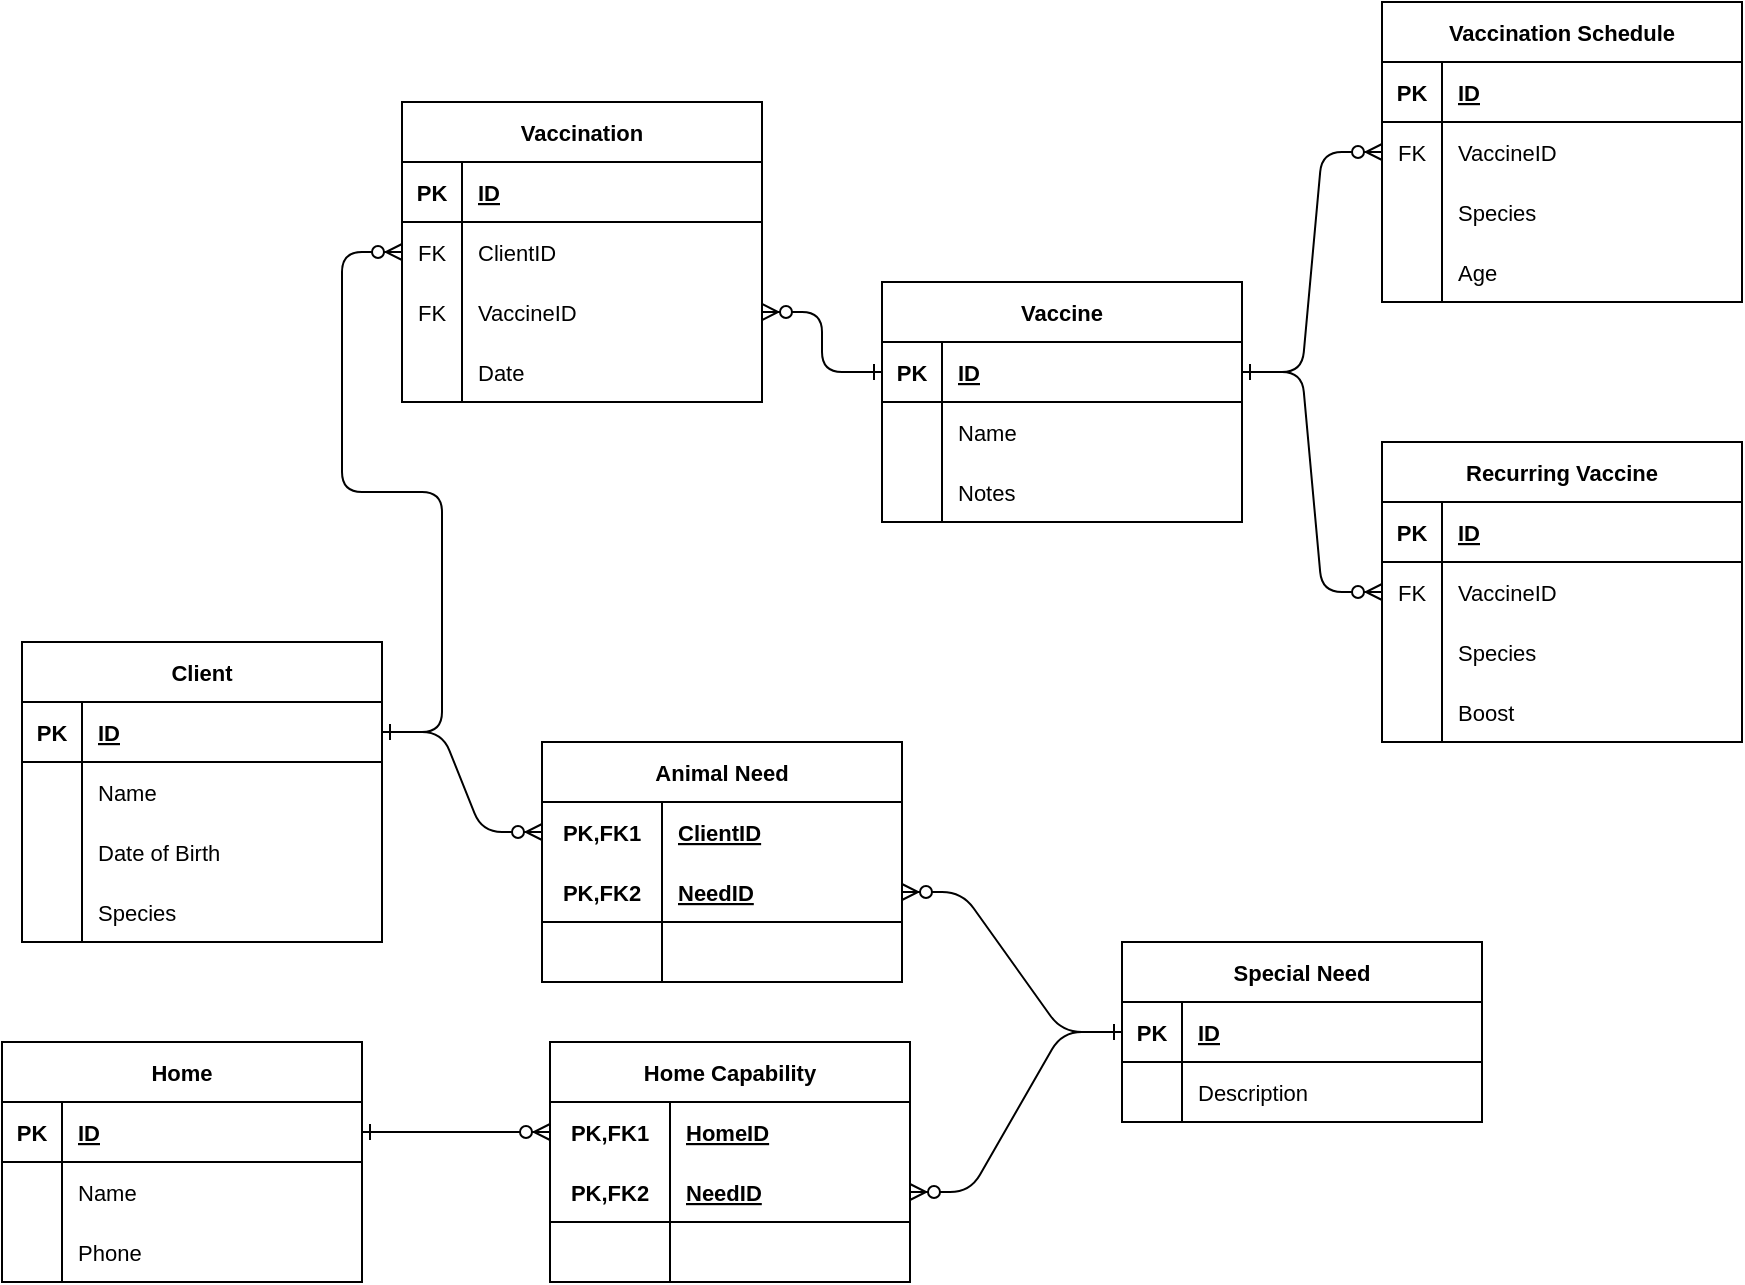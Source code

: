 <mxfile version="20.7.4" type="device"><diagram id="R2lEEEUBdFMjLlhIrx00" name="Page-1"><mxGraphModel dx="1656" dy="598" grid="1" gridSize="10" guides="1" tooltips="1" connect="1" arrows="1" fold="1" page="1" pageScale="1" pageWidth="850" pageHeight="1100" math="0" shadow="0" extFonts="Permanent Marker^https://fonts.googleapis.com/css?family=Permanent+Marker"><root><mxCell id="0"/><mxCell id="1" parent="0"/><mxCell id="FDBDMSDYFD2P6x1_3Vng-1" value="Vaccination" style="shape=table;startSize=30;container=1;collapsible=1;childLayout=tableLayout;fixedRows=1;rowLines=0;fontStyle=1;align=center;resizeLast=1;fontFamily=Helvetica;fontSize=11;fontColor=default;" parent="1" vertex="1"><mxGeometry x="100" y="70" width="180" height="150" as="geometry"/></mxCell><mxCell id="FDBDMSDYFD2P6x1_3Vng-2" value="" style="shape=tableRow;horizontal=0;startSize=0;swimlaneHead=0;swimlaneBody=0;fillColor=none;collapsible=0;dropTarget=0;points=[[0,0.5],[1,0.5]];portConstraint=eastwest;top=0;left=0;right=0;bottom=1;fontFamily=Helvetica;fontSize=11;fontColor=default;" parent="FDBDMSDYFD2P6x1_3Vng-1" vertex="1"><mxGeometry y="30" width="180" height="30" as="geometry"/></mxCell><mxCell id="FDBDMSDYFD2P6x1_3Vng-3" value="PK" style="shape=partialRectangle;connectable=0;fillColor=none;top=0;left=0;bottom=0;right=0;fontStyle=1;overflow=hidden;fontFamily=Helvetica;fontSize=11;fontColor=default;" parent="FDBDMSDYFD2P6x1_3Vng-2" vertex="1"><mxGeometry width="30" height="30" as="geometry"><mxRectangle width="30" height="30" as="alternateBounds"/></mxGeometry></mxCell><mxCell id="FDBDMSDYFD2P6x1_3Vng-4" value="ID" style="shape=partialRectangle;connectable=0;fillColor=none;top=0;left=0;bottom=0;right=0;align=left;spacingLeft=6;fontStyle=5;overflow=hidden;fontFamily=Helvetica;fontSize=11;fontColor=default;" parent="FDBDMSDYFD2P6x1_3Vng-2" vertex="1"><mxGeometry x="30" width="150" height="30" as="geometry"><mxRectangle width="150" height="30" as="alternateBounds"/></mxGeometry></mxCell><mxCell id="FDBDMSDYFD2P6x1_3Vng-5" value="" style="shape=tableRow;horizontal=0;startSize=0;swimlaneHead=0;swimlaneBody=0;fillColor=none;collapsible=0;dropTarget=0;points=[[0,0.5],[1,0.5]];portConstraint=eastwest;top=0;left=0;right=0;bottom=0;fontFamily=Helvetica;fontSize=11;fontColor=default;" parent="FDBDMSDYFD2P6x1_3Vng-1" vertex="1"><mxGeometry y="60" width="180" height="30" as="geometry"/></mxCell><mxCell id="FDBDMSDYFD2P6x1_3Vng-6" value="FK" style="shape=partialRectangle;connectable=0;fillColor=none;top=0;left=0;bottom=0;right=0;editable=1;overflow=hidden;fontFamily=Helvetica;fontSize=11;fontColor=default;" parent="FDBDMSDYFD2P6x1_3Vng-5" vertex="1"><mxGeometry width="30" height="30" as="geometry"><mxRectangle width="30" height="30" as="alternateBounds"/></mxGeometry></mxCell><mxCell id="FDBDMSDYFD2P6x1_3Vng-7" value="ClientID" style="shape=partialRectangle;connectable=0;fillColor=none;top=0;left=0;bottom=0;right=0;align=left;spacingLeft=6;overflow=hidden;fontFamily=Helvetica;fontSize=11;fontColor=default;" parent="FDBDMSDYFD2P6x1_3Vng-5" vertex="1"><mxGeometry x="30" width="150" height="30" as="geometry"><mxRectangle width="150" height="30" as="alternateBounds"/></mxGeometry></mxCell><mxCell id="FDBDMSDYFD2P6x1_3Vng-11" value="" style="shape=tableRow;horizontal=0;startSize=0;swimlaneHead=0;swimlaneBody=0;fillColor=none;collapsible=0;dropTarget=0;points=[[0,0.5],[1,0.5]];portConstraint=eastwest;top=0;left=0;right=0;bottom=0;fontFamily=Helvetica;fontSize=11;fontColor=default;" parent="FDBDMSDYFD2P6x1_3Vng-1" vertex="1"><mxGeometry y="90" width="180" height="30" as="geometry"/></mxCell><mxCell id="FDBDMSDYFD2P6x1_3Vng-12" value="FK" style="shape=partialRectangle;connectable=0;fillColor=none;top=0;left=0;bottom=0;right=0;editable=1;overflow=hidden;fontFamily=Helvetica;fontSize=11;fontColor=default;" parent="FDBDMSDYFD2P6x1_3Vng-11" vertex="1"><mxGeometry width="30" height="30" as="geometry"><mxRectangle width="30" height="30" as="alternateBounds"/></mxGeometry></mxCell><mxCell id="FDBDMSDYFD2P6x1_3Vng-13" value="VaccineID" style="shape=partialRectangle;connectable=0;fillColor=none;top=0;left=0;bottom=0;right=0;align=left;spacingLeft=6;overflow=hidden;fontFamily=Helvetica;fontSize=11;fontColor=default;" parent="FDBDMSDYFD2P6x1_3Vng-11" vertex="1"><mxGeometry x="30" width="150" height="30" as="geometry"><mxRectangle width="150" height="30" as="alternateBounds"/></mxGeometry></mxCell><mxCell id="FDBDMSDYFD2P6x1_3Vng-8" value="" style="shape=tableRow;horizontal=0;startSize=0;swimlaneHead=0;swimlaneBody=0;fillColor=none;collapsible=0;dropTarget=0;points=[[0,0.5],[1,0.5]];portConstraint=eastwest;top=0;left=0;right=0;bottom=0;fontFamily=Helvetica;fontSize=11;fontColor=default;" parent="FDBDMSDYFD2P6x1_3Vng-1" vertex="1"><mxGeometry y="120" width="180" height="30" as="geometry"/></mxCell><mxCell id="FDBDMSDYFD2P6x1_3Vng-9" value="" style="shape=partialRectangle;connectable=0;fillColor=none;top=0;left=0;bottom=0;right=0;editable=1;overflow=hidden;fontFamily=Helvetica;fontSize=11;fontColor=default;" parent="FDBDMSDYFD2P6x1_3Vng-8" vertex="1"><mxGeometry width="30" height="30" as="geometry"><mxRectangle width="30" height="30" as="alternateBounds"/></mxGeometry></mxCell><mxCell id="FDBDMSDYFD2P6x1_3Vng-10" value="Date" style="shape=partialRectangle;connectable=0;fillColor=none;top=0;left=0;bottom=0;right=0;align=left;spacingLeft=6;overflow=hidden;fontFamily=Helvetica;fontSize=11;fontColor=default;" parent="FDBDMSDYFD2P6x1_3Vng-8" vertex="1"><mxGeometry x="30" width="150" height="30" as="geometry"><mxRectangle width="150" height="30" as="alternateBounds"/></mxGeometry></mxCell><mxCell id="FDBDMSDYFD2P6x1_3Vng-14" value="Client" style="shape=table;startSize=30;container=1;collapsible=1;childLayout=tableLayout;fixedRows=1;rowLines=0;fontStyle=1;align=center;resizeLast=1;fontFamily=Helvetica;fontSize=11;fontColor=default;" parent="1" vertex="1"><mxGeometry x="-90" y="340" width="180" height="150" as="geometry"/></mxCell><mxCell id="FDBDMSDYFD2P6x1_3Vng-15" value="" style="shape=tableRow;horizontal=0;startSize=0;swimlaneHead=0;swimlaneBody=0;fillColor=none;collapsible=0;dropTarget=0;points=[[0,0.5],[1,0.5]];portConstraint=eastwest;top=0;left=0;right=0;bottom=1;fontFamily=Helvetica;fontSize=11;fontColor=default;" parent="FDBDMSDYFD2P6x1_3Vng-14" vertex="1"><mxGeometry y="30" width="180" height="30" as="geometry"/></mxCell><mxCell id="FDBDMSDYFD2P6x1_3Vng-16" value="PK" style="shape=partialRectangle;connectable=0;fillColor=none;top=0;left=0;bottom=0;right=0;fontStyle=1;overflow=hidden;fontFamily=Helvetica;fontSize=11;fontColor=default;" parent="FDBDMSDYFD2P6x1_3Vng-15" vertex="1"><mxGeometry width="30" height="30" as="geometry"><mxRectangle width="30" height="30" as="alternateBounds"/></mxGeometry></mxCell><mxCell id="FDBDMSDYFD2P6x1_3Vng-17" value="ID" style="shape=partialRectangle;connectable=0;fillColor=none;top=0;left=0;bottom=0;right=0;align=left;spacingLeft=6;fontStyle=5;overflow=hidden;fontFamily=Helvetica;fontSize=11;fontColor=default;" parent="FDBDMSDYFD2P6x1_3Vng-15" vertex="1"><mxGeometry x="30" width="150" height="30" as="geometry"><mxRectangle width="150" height="30" as="alternateBounds"/></mxGeometry></mxCell><mxCell id="FDBDMSDYFD2P6x1_3Vng-18" value="" style="shape=tableRow;horizontal=0;startSize=0;swimlaneHead=0;swimlaneBody=0;fillColor=none;collapsible=0;dropTarget=0;points=[[0,0.5],[1,0.5]];portConstraint=eastwest;top=0;left=0;right=0;bottom=0;fontFamily=Helvetica;fontSize=11;fontColor=default;" parent="FDBDMSDYFD2P6x1_3Vng-14" vertex="1"><mxGeometry y="60" width="180" height="30" as="geometry"/></mxCell><mxCell id="FDBDMSDYFD2P6x1_3Vng-19" value="" style="shape=partialRectangle;connectable=0;fillColor=none;top=0;left=0;bottom=0;right=0;editable=1;overflow=hidden;fontFamily=Helvetica;fontSize=11;fontColor=default;" parent="FDBDMSDYFD2P6x1_3Vng-18" vertex="1"><mxGeometry width="30" height="30" as="geometry"><mxRectangle width="30" height="30" as="alternateBounds"/></mxGeometry></mxCell><mxCell id="FDBDMSDYFD2P6x1_3Vng-20" value="Name" style="shape=partialRectangle;connectable=0;fillColor=none;top=0;left=0;bottom=0;right=0;align=left;spacingLeft=6;overflow=hidden;fontFamily=Helvetica;fontSize=11;fontColor=default;" parent="FDBDMSDYFD2P6x1_3Vng-18" vertex="1"><mxGeometry x="30" width="150" height="30" as="geometry"><mxRectangle width="150" height="30" as="alternateBounds"/></mxGeometry></mxCell><mxCell id="FDBDMSDYFD2P6x1_3Vng-21" value="" style="shape=tableRow;horizontal=0;startSize=0;swimlaneHead=0;swimlaneBody=0;fillColor=none;collapsible=0;dropTarget=0;points=[[0,0.5],[1,0.5]];portConstraint=eastwest;top=0;left=0;right=0;bottom=0;fontFamily=Helvetica;fontSize=11;fontColor=default;" parent="FDBDMSDYFD2P6x1_3Vng-14" vertex="1"><mxGeometry y="90" width="180" height="30" as="geometry"/></mxCell><mxCell id="FDBDMSDYFD2P6x1_3Vng-22" value="" style="shape=partialRectangle;connectable=0;fillColor=none;top=0;left=0;bottom=0;right=0;editable=1;overflow=hidden;fontFamily=Helvetica;fontSize=11;fontColor=default;" parent="FDBDMSDYFD2P6x1_3Vng-21" vertex="1"><mxGeometry width="30" height="30" as="geometry"><mxRectangle width="30" height="30" as="alternateBounds"/></mxGeometry></mxCell><mxCell id="FDBDMSDYFD2P6x1_3Vng-23" value="Date of Birth" style="shape=partialRectangle;connectable=0;fillColor=none;top=0;left=0;bottom=0;right=0;align=left;spacingLeft=6;overflow=hidden;fontFamily=Helvetica;fontSize=11;fontColor=default;" parent="FDBDMSDYFD2P6x1_3Vng-21" vertex="1"><mxGeometry x="30" width="150" height="30" as="geometry"><mxRectangle width="150" height="30" as="alternateBounds"/></mxGeometry></mxCell><mxCell id="FDBDMSDYFD2P6x1_3Vng-24" value="" style="shape=tableRow;horizontal=0;startSize=0;swimlaneHead=0;swimlaneBody=0;fillColor=none;collapsible=0;dropTarget=0;points=[[0,0.5],[1,0.5]];portConstraint=eastwest;top=0;left=0;right=0;bottom=0;fontFamily=Helvetica;fontSize=11;fontColor=default;" parent="FDBDMSDYFD2P6x1_3Vng-14" vertex="1"><mxGeometry y="120" width="180" height="30" as="geometry"/></mxCell><mxCell id="FDBDMSDYFD2P6x1_3Vng-25" value="" style="shape=partialRectangle;connectable=0;fillColor=none;top=0;left=0;bottom=0;right=0;editable=1;overflow=hidden;fontFamily=Helvetica;fontSize=11;fontColor=default;" parent="FDBDMSDYFD2P6x1_3Vng-24" vertex="1"><mxGeometry width="30" height="30" as="geometry"><mxRectangle width="30" height="30" as="alternateBounds"/></mxGeometry></mxCell><mxCell id="FDBDMSDYFD2P6x1_3Vng-26" value="Species" style="shape=partialRectangle;connectable=0;fillColor=none;top=0;left=0;bottom=0;right=0;align=left;spacingLeft=6;overflow=hidden;fontFamily=Helvetica;fontSize=11;fontColor=default;" parent="FDBDMSDYFD2P6x1_3Vng-24" vertex="1"><mxGeometry x="30" width="150" height="30" as="geometry"><mxRectangle width="150" height="30" as="alternateBounds"/></mxGeometry></mxCell><mxCell id="FDBDMSDYFD2P6x1_3Vng-27" value="Home" style="shape=table;startSize=30;container=1;collapsible=1;childLayout=tableLayout;fixedRows=1;rowLines=0;fontStyle=1;align=center;resizeLast=1;fontFamily=Helvetica;fontSize=11;fontColor=default;" parent="1" vertex="1"><mxGeometry x="-100" y="540" width="180" height="120" as="geometry"/></mxCell><mxCell id="FDBDMSDYFD2P6x1_3Vng-28" value="" style="shape=tableRow;horizontal=0;startSize=0;swimlaneHead=0;swimlaneBody=0;fillColor=none;collapsible=0;dropTarget=0;points=[[0,0.5],[1,0.5]];portConstraint=eastwest;top=0;left=0;right=0;bottom=1;fontFamily=Helvetica;fontSize=11;fontColor=default;" parent="FDBDMSDYFD2P6x1_3Vng-27" vertex="1"><mxGeometry y="30" width="180" height="30" as="geometry"/></mxCell><mxCell id="FDBDMSDYFD2P6x1_3Vng-29" value="PK" style="shape=partialRectangle;connectable=0;fillColor=none;top=0;left=0;bottom=0;right=0;fontStyle=1;overflow=hidden;fontFamily=Helvetica;fontSize=11;fontColor=default;" parent="FDBDMSDYFD2P6x1_3Vng-28" vertex="1"><mxGeometry width="30" height="30" as="geometry"><mxRectangle width="30" height="30" as="alternateBounds"/></mxGeometry></mxCell><mxCell id="FDBDMSDYFD2P6x1_3Vng-30" value="ID" style="shape=partialRectangle;connectable=0;fillColor=none;top=0;left=0;bottom=0;right=0;align=left;spacingLeft=6;fontStyle=5;overflow=hidden;fontFamily=Helvetica;fontSize=11;fontColor=default;" parent="FDBDMSDYFD2P6x1_3Vng-28" vertex="1"><mxGeometry x="30" width="150" height="30" as="geometry"><mxRectangle width="150" height="30" as="alternateBounds"/></mxGeometry></mxCell><mxCell id="FDBDMSDYFD2P6x1_3Vng-31" value="" style="shape=tableRow;horizontal=0;startSize=0;swimlaneHead=0;swimlaneBody=0;fillColor=none;collapsible=0;dropTarget=0;points=[[0,0.5],[1,0.5]];portConstraint=eastwest;top=0;left=0;right=0;bottom=0;fontFamily=Helvetica;fontSize=11;fontColor=default;" parent="FDBDMSDYFD2P6x1_3Vng-27" vertex="1"><mxGeometry y="60" width="180" height="30" as="geometry"/></mxCell><mxCell id="FDBDMSDYFD2P6x1_3Vng-32" value="" style="shape=partialRectangle;connectable=0;fillColor=none;top=0;left=0;bottom=0;right=0;editable=1;overflow=hidden;fontFamily=Helvetica;fontSize=11;fontColor=default;" parent="FDBDMSDYFD2P6x1_3Vng-31" vertex="1"><mxGeometry width="30" height="30" as="geometry"><mxRectangle width="30" height="30" as="alternateBounds"/></mxGeometry></mxCell><mxCell id="FDBDMSDYFD2P6x1_3Vng-33" value="Name" style="shape=partialRectangle;connectable=0;fillColor=none;top=0;left=0;bottom=0;right=0;align=left;spacingLeft=6;overflow=hidden;fontFamily=Helvetica;fontSize=11;fontColor=default;" parent="FDBDMSDYFD2P6x1_3Vng-31" vertex="1"><mxGeometry x="30" width="150" height="30" as="geometry"><mxRectangle width="150" height="30" as="alternateBounds"/></mxGeometry></mxCell><mxCell id="FDBDMSDYFD2P6x1_3Vng-34" value="" style="shape=tableRow;horizontal=0;startSize=0;swimlaneHead=0;swimlaneBody=0;fillColor=none;collapsible=0;dropTarget=0;points=[[0,0.5],[1,0.5]];portConstraint=eastwest;top=0;left=0;right=0;bottom=0;fontFamily=Helvetica;fontSize=11;fontColor=default;" parent="FDBDMSDYFD2P6x1_3Vng-27" vertex="1"><mxGeometry y="90" width="180" height="30" as="geometry"/></mxCell><mxCell id="FDBDMSDYFD2P6x1_3Vng-35" value="" style="shape=partialRectangle;connectable=0;fillColor=none;top=0;left=0;bottom=0;right=0;editable=1;overflow=hidden;fontFamily=Helvetica;fontSize=11;fontColor=default;" parent="FDBDMSDYFD2P6x1_3Vng-34" vertex="1"><mxGeometry width="30" height="30" as="geometry"><mxRectangle width="30" height="30" as="alternateBounds"/></mxGeometry></mxCell><mxCell id="FDBDMSDYFD2P6x1_3Vng-36" value="Phone" style="shape=partialRectangle;connectable=0;fillColor=none;top=0;left=0;bottom=0;right=0;align=left;spacingLeft=6;overflow=hidden;fontFamily=Helvetica;fontSize=11;fontColor=default;" parent="FDBDMSDYFD2P6x1_3Vng-34" vertex="1"><mxGeometry x="30" width="150" height="30" as="geometry"><mxRectangle width="150" height="30" as="alternateBounds"/></mxGeometry></mxCell><mxCell id="FDBDMSDYFD2P6x1_3Vng-40" value="Special Need" style="shape=table;startSize=30;container=1;collapsible=1;childLayout=tableLayout;fixedRows=1;rowLines=0;fontStyle=1;align=center;resizeLast=1;fontFamily=Helvetica;fontSize=11;fontColor=default;" parent="1" vertex="1"><mxGeometry x="460" y="490" width="180" height="90" as="geometry"/></mxCell><mxCell id="FDBDMSDYFD2P6x1_3Vng-41" value="" style="shape=tableRow;horizontal=0;startSize=0;swimlaneHead=0;swimlaneBody=0;fillColor=none;collapsible=0;dropTarget=0;points=[[0,0.5],[1,0.5]];portConstraint=eastwest;top=0;left=0;right=0;bottom=1;fontFamily=Helvetica;fontSize=11;fontColor=default;" parent="FDBDMSDYFD2P6x1_3Vng-40" vertex="1"><mxGeometry y="30" width="180" height="30" as="geometry"/></mxCell><mxCell id="FDBDMSDYFD2P6x1_3Vng-42" value="PK" style="shape=partialRectangle;connectable=0;fillColor=none;top=0;left=0;bottom=0;right=0;fontStyle=1;overflow=hidden;fontFamily=Helvetica;fontSize=11;fontColor=default;" parent="FDBDMSDYFD2P6x1_3Vng-41" vertex="1"><mxGeometry width="30" height="30" as="geometry"><mxRectangle width="30" height="30" as="alternateBounds"/></mxGeometry></mxCell><mxCell id="FDBDMSDYFD2P6x1_3Vng-43" value="ID" style="shape=partialRectangle;connectable=0;fillColor=none;top=0;left=0;bottom=0;right=0;align=left;spacingLeft=6;fontStyle=5;overflow=hidden;fontFamily=Helvetica;fontSize=11;fontColor=default;" parent="FDBDMSDYFD2P6x1_3Vng-41" vertex="1"><mxGeometry x="30" width="150" height="30" as="geometry"><mxRectangle width="150" height="30" as="alternateBounds"/></mxGeometry></mxCell><mxCell id="FDBDMSDYFD2P6x1_3Vng-44" value="" style="shape=tableRow;horizontal=0;startSize=0;swimlaneHead=0;swimlaneBody=0;fillColor=none;collapsible=0;dropTarget=0;points=[[0,0.5],[1,0.5]];portConstraint=eastwest;top=0;left=0;right=0;bottom=0;fontFamily=Helvetica;fontSize=11;fontColor=default;" parent="FDBDMSDYFD2P6x1_3Vng-40" vertex="1"><mxGeometry y="60" width="180" height="30" as="geometry"/></mxCell><mxCell id="FDBDMSDYFD2P6x1_3Vng-45" value="" style="shape=partialRectangle;connectable=0;fillColor=none;top=0;left=0;bottom=0;right=0;editable=1;overflow=hidden;fontFamily=Helvetica;fontSize=11;fontColor=default;" parent="FDBDMSDYFD2P6x1_3Vng-44" vertex="1"><mxGeometry width="30" height="30" as="geometry"><mxRectangle width="30" height="30" as="alternateBounds"/></mxGeometry></mxCell><mxCell id="FDBDMSDYFD2P6x1_3Vng-46" value="Description" style="shape=partialRectangle;connectable=0;fillColor=none;top=0;left=0;bottom=0;right=0;align=left;spacingLeft=6;overflow=hidden;fontFamily=Helvetica;fontSize=11;fontColor=default;" parent="FDBDMSDYFD2P6x1_3Vng-44" vertex="1"><mxGeometry x="30" width="150" height="30" as="geometry"><mxRectangle width="150" height="30" as="alternateBounds"/></mxGeometry></mxCell><mxCell id="FDBDMSDYFD2P6x1_3Vng-66" value="Vaccination Schedule" style="shape=table;startSize=30;container=1;collapsible=1;childLayout=tableLayout;fixedRows=1;rowLines=0;fontStyle=1;align=center;resizeLast=1;fontFamily=Helvetica;fontSize=11;fontColor=default;" parent="1" vertex="1"><mxGeometry x="590" y="20" width="180" height="150" as="geometry"/></mxCell><mxCell id="FDBDMSDYFD2P6x1_3Vng-67" value="" style="shape=tableRow;horizontal=0;startSize=0;swimlaneHead=0;swimlaneBody=0;fillColor=none;collapsible=0;dropTarget=0;points=[[0,0.5],[1,0.5]];portConstraint=eastwest;top=0;left=0;right=0;bottom=1;fontFamily=Helvetica;fontSize=11;fontColor=default;" parent="FDBDMSDYFD2P6x1_3Vng-66" vertex="1"><mxGeometry y="30" width="180" height="30" as="geometry"/></mxCell><mxCell id="FDBDMSDYFD2P6x1_3Vng-68" value="PK" style="shape=partialRectangle;connectable=0;fillColor=none;top=0;left=0;bottom=0;right=0;fontStyle=1;overflow=hidden;fontFamily=Helvetica;fontSize=11;fontColor=default;" parent="FDBDMSDYFD2P6x1_3Vng-67" vertex="1"><mxGeometry width="30" height="30" as="geometry"><mxRectangle width="30" height="30" as="alternateBounds"/></mxGeometry></mxCell><mxCell id="FDBDMSDYFD2P6x1_3Vng-69" value="ID" style="shape=partialRectangle;connectable=0;fillColor=none;top=0;left=0;bottom=0;right=0;align=left;spacingLeft=6;fontStyle=5;overflow=hidden;fontFamily=Helvetica;fontSize=11;fontColor=default;" parent="FDBDMSDYFD2P6x1_3Vng-67" vertex="1"><mxGeometry x="30" width="150" height="30" as="geometry"><mxRectangle width="150" height="30" as="alternateBounds"/></mxGeometry></mxCell><mxCell id="FDBDMSDYFD2P6x1_3Vng-70" value="" style="shape=tableRow;horizontal=0;startSize=0;swimlaneHead=0;swimlaneBody=0;fillColor=none;collapsible=0;dropTarget=0;points=[[0,0.5],[1,0.5]];portConstraint=eastwest;top=0;left=0;right=0;bottom=0;fontFamily=Helvetica;fontSize=11;fontColor=default;" parent="FDBDMSDYFD2P6x1_3Vng-66" vertex="1"><mxGeometry y="60" width="180" height="30" as="geometry"/></mxCell><mxCell id="FDBDMSDYFD2P6x1_3Vng-71" value="FK" style="shape=partialRectangle;connectable=0;fillColor=none;top=0;left=0;bottom=0;right=0;editable=1;overflow=hidden;fontFamily=Helvetica;fontSize=11;fontColor=default;" parent="FDBDMSDYFD2P6x1_3Vng-70" vertex="1"><mxGeometry width="30" height="30" as="geometry"><mxRectangle width="30" height="30" as="alternateBounds"/></mxGeometry></mxCell><mxCell id="FDBDMSDYFD2P6x1_3Vng-72" value="VaccineID" style="shape=partialRectangle;connectable=0;fillColor=none;top=0;left=0;bottom=0;right=0;align=left;spacingLeft=6;overflow=hidden;fontFamily=Helvetica;fontSize=11;fontColor=default;" parent="FDBDMSDYFD2P6x1_3Vng-70" vertex="1"><mxGeometry x="30" width="150" height="30" as="geometry"><mxRectangle width="150" height="30" as="alternateBounds"/></mxGeometry></mxCell><mxCell id="FDBDMSDYFD2P6x1_3Vng-85" value="" style="shape=tableRow;horizontal=0;startSize=0;swimlaneHead=0;swimlaneBody=0;fillColor=none;collapsible=0;dropTarget=0;points=[[0,0.5],[1,0.5]];portConstraint=eastwest;top=0;left=0;right=0;bottom=0;fontFamily=Helvetica;fontSize=11;fontColor=default;" parent="FDBDMSDYFD2P6x1_3Vng-66" vertex="1"><mxGeometry y="90" width="180" height="30" as="geometry"/></mxCell><mxCell id="FDBDMSDYFD2P6x1_3Vng-86" value="" style="shape=partialRectangle;connectable=0;fillColor=none;top=0;left=0;bottom=0;right=0;editable=1;overflow=hidden;fontFamily=Helvetica;fontSize=11;fontColor=default;" parent="FDBDMSDYFD2P6x1_3Vng-85" vertex="1"><mxGeometry width="30" height="30" as="geometry"><mxRectangle width="30" height="30" as="alternateBounds"/></mxGeometry></mxCell><mxCell id="FDBDMSDYFD2P6x1_3Vng-87" value="Species" style="shape=partialRectangle;connectable=0;fillColor=none;top=0;left=0;bottom=0;right=0;align=left;spacingLeft=6;overflow=hidden;fontFamily=Helvetica;fontSize=11;fontColor=default;" parent="FDBDMSDYFD2P6x1_3Vng-85" vertex="1"><mxGeometry x="30" width="150" height="30" as="geometry"><mxRectangle width="150" height="30" as="alternateBounds"/></mxGeometry></mxCell><mxCell id="FDBDMSDYFD2P6x1_3Vng-76" value="" style="shape=tableRow;horizontal=0;startSize=0;swimlaneHead=0;swimlaneBody=0;fillColor=none;collapsible=0;dropTarget=0;points=[[0,0.5],[1,0.5]];portConstraint=eastwest;top=0;left=0;right=0;bottom=0;fontFamily=Helvetica;fontSize=11;fontColor=default;" parent="FDBDMSDYFD2P6x1_3Vng-66" vertex="1"><mxGeometry y="120" width="180" height="30" as="geometry"/></mxCell><mxCell id="FDBDMSDYFD2P6x1_3Vng-77" value="" style="shape=partialRectangle;connectable=0;fillColor=none;top=0;left=0;bottom=0;right=0;editable=1;overflow=hidden;fontFamily=Helvetica;fontSize=11;fontColor=default;" parent="FDBDMSDYFD2P6x1_3Vng-76" vertex="1"><mxGeometry width="30" height="30" as="geometry"><mxRectangle width="30" height="30" as="alternateBounds"/></mxGeometry></mxCell><mxCell id="FDBDMSDYFD2P6x1_3Vng-78" value="Age" style="shape=partialRectangle;connectable=0;fillColor=none;top=0;left=0;bottom=0;right=0;align=left;spacingLeft=6;overflow=hidden;fontFamily=Helvetica;fontSize=11;fontColor=default;" parent="FDBDMSDYFD2P6x1_3Vng-76" vertex="1"><mxGeometry x="30" width="150" height="30" as="geometry"><mxRectangle width="150" height="30" as="alternateBounds"/></mxGeometry></mxCell><mxCell id="FDBDMSDYFD2P6x1_3Vng-88" style="edgeStyle=entityRelationEdgeStyle;shape=connector;rounded=1;orthogonalLoop=1;jettySize=auto;html=1;labelBackgroundColor=default;strokeColor=default;fontFamily=Helvetica;fontSize=11;fontColor=default;startArrow=ERone;startFill=0;endArrow=ERzeroToMany;endFill=1;" parent="1" source="FDBDMSDYFD2P6x1_3Vng-15" target="FDBDMSDYFD2P6x1_3Vng-5" edge="1"><mxGeometry relative="1" as="geometry"/></mxCell><mxCell id="FDBDMSDYFD2P6x1_3Vng-90" style="edgeStyle=entityRelationEdgeStyle;shape=connector;rounded=1;orthogonalLoop=1;jettySize=auto;html=1;labelBackgroundColor=default;strokeColor=default;fontFamily=Helvetica;fontSize=11;fontColor=default;startArrow=ERone;startFill=0;endArrow=ERzeroToMany;endFill=1;" parent="1" source="FDBDMSDYFD2P6x1_3Vng-105" target="FDBDMSDYFD2P6x1_3Vng-11" edge="1"><mxGeometry relative="1" as="geometry"/></mxCell><mxCell id="FDBDMSDYFD2P6x1_3Vng-91" value="Recurring Vaccine" style="shape=table;startSize=30;container=1;collapsible=1;childLayout=tableLayout;fixedRows=1;rowLines=0;fontStyle=1;align=center;resizeLast=1;fontFamily=Helvetica;fontSize=11;fontColor=default;" parent="1" vertex="1"><mxGeometry x="590" y="240" width="180" height="150" as="geometry"/></mxCell><mxCell id="FDBDMSDYFD2P6x1_3Vng-92" value="" style="shape=tableRow;horizontal=0;startSize=0;swimlaneHead=0;swimlaneBody=0;fillColor=none;collapsible=0;dropTarget=0;points=[[0,0.5],[1,0.5]];portConstraint=eastwest;top=0;left=0;right=0;bottom=1;fontFamily=Helvetica;fontSize=11;fontColor=default;" parent="FDBDMSDYFD2P6x1_3Vng-91" vertex="1"><mxGeometry y="30" width="180" height="30" as="geometry"/></mxCell><mxCell id="FDBDMSDYFD2P6x1_3Vng-93" value="PK" style="shape=partialRectangle;connectable=0;fillColor=none;top=0;left=0;bottom=0;right=0;fontStyle=1;overflow=hidden;fontFamily=Helvetica;fontSize=11;fontColor=default;" parent="FDBDMSDYFD2P6x1_3Vng-92" vertex="1"><mxGeometry width="30" height="30" as="geometry"><mxRectangle width="30" height="30" as="alternateBounds"/></mxGeometry></mxCell><mxCell id="FDBDMSDYFD2P6x1_3Vng-94" value="ID" style="shape=partialRectangle;connectable=0;fillColor=none;top=0;left=0;bottom=0;right=0;align=left;spacingLeft=6;fontStyle=5;overflow=hidden;fontFamily=Helvetica;fontSize=11;fontColor=default;" parent="FDBDMSDYFD2P6x1_3Vng-92" vertex="1"><mxGeometry x="30" width="150" height="30" as="geometry"><mxRectangle width="150" height="30" as="alternateBounds"/></mxGeometry></mxCell><mxCell id="FDBDMSDYFD2P6x1_3Vng-95" value="" style="shape=tableRow;horizontal=0;startSize=0;swimlaneHead=0;swimlaneBody=0;fillColor=none;collapsible=0;dropTarget=0;points=[[0,0.5],[1,0.5]];portConstraint=eastwest;top=0;left=0;right=0;bottom=0;fontFamily=Helvetica;fontSize=11;fontColor=default;" parent="FDBDMSDYFD2P6x1_3Vng-91" vertex="1"><mxGeometry y="60" width="180" height="30" as="geometry"/></mxCell><mxCell id="FDBDMSDYFD2P6x1_3Vng-96" value="FK" style="shape=partialRectangle;connectable=0;fillColor=none;top=0;left=0;bottom=0;right=0;editable=1;overflow=hidden;fontFamily=Helvetica;fontSize=11;fontColor=default;" parent="FDBDMSDYFD2P6x1_3Vng-95" vertex="1"><mxGeometry width="30" height="30" as="geometry"><mxRectangle width="30" height="30" as="alternateBounds"/></mxGeometry></mxCell><mxCell id="FDBDMSDYFD2P6x1_3Vng-97" value="VaccineID" style="shape=partialRectangle;connectable=0;fillColor=none;top=0;left=0;bottom=0;right=0;align=left;spacingLeft=6;overflow=hidden;fontFamily=Helvetica;fontSize=11;fontColor=default;" parent="FDBDMSDYFD2P6x1_3Vng-95" vertex="1"><mxGeometry x="30" width="150" height="30" as="geometry"><mxRectangle width="150" height="30" as="alternateBounds"/></mxGeometry></mxCell><mxCell id="FDBDMSDYFD2P6x1_3Vng-98" value="" style="shape=tableRow;horizontal=0;startSize=0;swimlaneHead=0;swimlaneBody=0;fillColor=none;collapsible=0;dropTarget=0;points=[[0,0.5],[1,0.5]];portConstraint=eastwest;top=0;left=0;right=0;bottom=0;fontFamily=Helvetica;fontSize=11;fontColor=default;" parent="FDBDMSDYFD2P6x1_3Vng-91" vertex="1"><mxGeometry y="90" width="180" height="30" as="geometry"/></mxCell><mxCell id="FDBDMSDYFD2P6x1_3Vng-99" value="" style="shape=partialRectangle;connectable=0;fillColor=none;top=0;left=0;bottom=0;right=0;editable=1;overflow=hidden;fontFamily=Helvetica;fontSize=11;fontColor=default;" parent="FDBDMSDYFD2P6x1_3Vng-98" vertex="1"><mxGeometry width="30" height="30" as="geometry"><mxRectangle width="30" height="30" as="alternateBounds"/></mxGeometry></mxCell><mxCell id="FDBDMSDYFD2P6x1_3Vng-100" value="Species" style="shape=partialRectangle;connectable=0;fillColor=none;top=0;left=0;bottom=0;right=0;align=left;spacingLeft=6;overflow=hidden;fontFamily=Helvetica;fontSize=11;fontColor=default;" parent="FDBDMSDYFD2P6x1_3Vng-98" vertex="1"><mxGeometry x="30" width="150" height="30" as="geometry"><mxRectangle width="150" height="30" as="alternateBounds"/></mxGeometry></mxCell><mxCell id="FDBDMSDYFD2P6x1_3Vng-101" value="" style="shape=tableRow;horizontal=0;startSize=0;swimlaneHead=0;swimlaneBody=0;fillColor=none;collapsible=0;dropTarget=0;points=[[0,0.5],[1,0.5]];portConstraint=eastwest;top=0;left=0;right=0;bottom=0;fontFamily=Helvetica;fontSize=11;fontColor=default;" parent="FDBDMSDYFD2P6x1_3Vng-91" vertex="1"><mxGeometry y="120" width="180" height="30" as="geometry"/></mxCell><mxCell id="FDBDMSDYFD2P6x1_3Vng-102" value="" style="shape=partialRectangle;connectable=0;fillColor=none;top=0;left=0;bottom=0;right=0;editable=1;overflow=hidden;fontFamily=Helvetica;fontSize=11;fontColor=default;" parent="FDBDMSDYFD2P6x1_3Vng-101" vertex="1"><mxGeometry width="30" height="30" as="geometry"><mxRectangle width="30" height="30" as="alternateBounds"/></mxGeometry></mxCell><mxCell id="FDBDMSDYFD2P6x1_3Vng-103" value="Boost" style="shape=partialRectangle;connectable=0;fillColor=none;top=0;left=0;bottom=0;right=0;align=left;spacingLeft=6;overflow=hidden;fontFamily=Helvetica;fontSize=11;fontColor=default;" parent="FDBDMSDYFD2P6x1_3Vng-101" vertex="1"><mxGeometry x="30" width="150" height="30" as="geometry"><mxRectangle width="150" height="30" as="alternateBounds"/></mxGeometry></mxCell><mxCell id="FDBDMSDYFD2P6x1_3Vng-104" value="Vaccine" style="shape=table;startSize=30;container=1;collapsible=1;childLayout=tableLayout;fixedRows=1;rowLines=0;fontStyle=1;align=center;resizeLast=1;fontFamily=Helvetica;fontSize=11;fontColor=default;" parent="1" vertex="1"><mxGeometry x="340" y="160" width="180" height="120" as="geometry"/></mxCell><mxCell id="FDBDMSDYFD2P6x1_3Vng-105" value="" style="shape=tableRow;horizontal=0;startSize=0;swimlaneHead=0;swimlaneBody=0;fillColor=none;collapsible=0;dropTarget=0;points=[[0,0.5],[1,0.5]];portConstraint=eastwest;top=0;left=0;right=0;bottom=1;fontFamily=Helvetica;fontSize=11;fontColor=default;" parent="FDBDMSDYFD2P6x1_3Vng-104" vertex="1"><mxGeometry y="30" width="180" height="30" as="geometry"/></mxCell><mxCell id="FDBDMSDYFD2P6x1_3Vng-106" value="PK" style="shape=partialRectangle;connectable=0;fillColor=none;top=0;left=0;bottom=0;right=0;fontStyle=1;overflow=hidden;fontFamily=Helvetica;fontSize=11;fontColor=default;" parent="FDBDMSDYFD2P6x1_3Vng-105" vertex="1"><mxGeometry width="30" height="30" as="geometry"><mxRectangle width="30" height="30" as="alternateBounds"/></mxGeometry></mxCell><mxCell id="FDBDMSDYFD2P6x1_3Vng-107" value="ID" style="shape=partialRectangle;connectable=0;fillColor=none;top=0;left=0;bottom=0;right=0;align=left;spacingLeft=6;fontStyle=5;overflow=hidden;fontFamily=Helvetica;fontSize=11;fontColor=default;" parent="FDBDMSDYFD2P6x1_3Vng-105" vertex="1"><mxGeometry x="30" width="150" height="30" as="geometry"><mxRectangle width="150" height="30" as="alternateBounds"/></mxGeometry></mxCell><mxCell id="FDBDMSDYFD2P6x1_3Vng-108" value="" style="shape=tableRow;horizontal=0;startSize=0;swimlaneHead=0;swimlaneBody=0;fillColor=none;collapsible=0;dropTarget=0;points=[[0,0.5],[1,0.5]];portConstraint=eastwest;top=0;left=0;right=0;bottom=0;fontFamily=Helvetica;fontSize=11;fontColor=default;" parent="FDBDMSDYFD2P6x1_3Vng-104" vertex="1"><mxGeometry y="60" width="180" height="30" as="geometry"/></mxCell><mxCell id="FDBDMSDYFD2P6x1_3Vng-109" value="" style="shape=partialRectangle;connectable=0;fillColor=none;top=0;left=0;bottom=0;right=0;editable=1;overflow=hidden;fontFamily=Helvetica;fontSize=11;fontColor=default;" parent="FDBDMSDYFD2P6x1_3Vng-108" vertex="1"><mxGeometry width="30" height="30" as="geometry"><mxRectangle width="30" height="30" as="alternateBounds"/></mxGeometry></mxCell><mxCell id="FDBDMSDYFD2P6x1_3Vng-110" value="Name" style="shape=partialRectangle;connectable=0;fillColor=none;top=0;left=0;bottom=0;right=0;align=left;spacingLeft=6;overflow=hidden;fontFamily=Helvetica;fontSize=11;fontColor=default;" parent="FDBDMSDYFD2P6x1_3Vng-108" vertex="1"><mxGeometry x="30" width="150" height="30" as="geometry"><mxRectangle width="150" height="30" as="alternateBounds"/></mxGeometry></mxCell><mxCell id="fQMFfLz3hj8L45ce12ur-1" value="" style="shape=tableRow;horizontal=0;startSize=0;swimlaneHead=0;swimlaneBody=0;fillColor=none;collapsible=0;dropTarget=0;points=[[0,0.5],[1,0.5]];portConstraint=eastwest;top=0;left=0;right=0;bottom=0;fontFamily=Helvetica;fontSize=11;fontColor=default;" parent="FDBDMSDYFD2P6x1_3Vng-104" vertex="1"><mxGeometry y="90" width="180" height="30" as="geometry"/></mxCell><mxCell id="fQMFfLz3hj8L45ce12ur-2" value="" style="shape=partialRectangle;connectable=0;fillColor=none;top=0;left=0;bottom=0;right=0;editable=1;overflow=hidden;fontFamily=Helvetica;fontSize=11;fontColor=default;" parent="fQMFfLz3hj8L45ce12ur-1" vertex="1"><mxGeometry width="30" height="30" as="geometry"><mxRectangle width="30" height="30" as="alternateBounds"/></mxGeometry></mxCell><mxCell id="fQMFfLz3hj8L45ce12ur-3" value="Notes" style="shape=partialRectangle;connectable=0;fillColor=none;top=0;left=0;bottom=0;right=0;align=left;spacingLeft=6;overflow=hidden;fontFamily=Helvetica;fontSize=11;fontColor=default;" parent="fQMFfLz3hj8L45ce12ur-1" vertex="1"><mxGeometry x="30" width="150" height="30" as="geometry"><mxRectangle width="150" height="30" as="alternateBounds"/></mxGeometry></mxCell><mxCell id="FDBDMSDYFD2P6x1_3Vng-117" style="edgeStyle=entityRelationEdgeStyle;shape=connector;rounded=1;orthogonalLoop=1;jettySize=auto;html=1;labelBackgroundColor=default;strokeColor=default;fontFamily=Helvetica;fontSize=11;fontColor=default;startArrow=ERone;startFill=0;endArrow=ERzeroToMany;endFill=1;" parent="1" source="FDBDMSDYFD2P6x1_3Vng-105" target="FDBDMSDYFD2P6x1_3Vng-95" edge="1"><mxGeometry relative="1" as="geometry"/></mxCell><mxCell id="FDBDMSDYFD2P6x1_3Vng-118" style="edgeStyle=entityRelationEdgeStyle;shape=connector;rounded=1;orthogonalLoop=1;jettySize=auto;html=1;labelBackgroundColor=default;strokeColor=default;fontFamily=Helvetica;fontSize=11;fontColor=default;startArrow=ERone;startFill=0;endArrow=ERzeroToMany;endFill=1;" parent="1" source="FDBDMSDYFD2P6x1_3Vng-105" target="FDBDMSDYFD2P6x1_3Vng-70" edge="1"><mxGeometry relative="1" as="geometry"/></mxCell><mxCell id="FDBDMSDYFD2P6x1_3Vng-119" value="Animal Need" style="shape=table;startSize=30;container=1;collapsible=1;childLayout=tableLayout;fixedRows=1;rowLines=0;fontStyle=1;align=center;resizeLast=1;fontFamily=Helvetica;fontSize=11;fontColor=default;" parent="1" vertex="1"><mxGeometry x="170" y="390" width="180" height="120" as="geometry"/></mxCell><mxCell id="FDBDMSDYFD2P6x1_3Vng-120" value="" style="shape=tableRow;horizontal=0;startSize=0;swimlaneHead=0;swimlaneBody=0;fillColor=none;collapsible=0;dropTarget=0;points=[[0,0.5],[1,0.5]];portConstraint=eastwest;top=0;left=0;right=0;bottom=0;fontFamily=Helvetica;fontSize=11;fontColor=default;" parent="FDBDMSDYFD2P6x1_3Vng-119" vertex="1"><mxGeometry y="30" width="180" height="30" as="geometry"/></mxCell><mxCell id="FDBDMSDYFD2P6x1_3Vng-121" value="PK,FK1" style="shape=partialRectangle;connectable=0;fillColor=none;top=0;left=0;bottom=0;right=0;fontStyle=1;overflow=hidden;fontFamily=Helvetica;fontSize=11;fontColor=default;" parent="FDBDMSDYFD2P6x1_3Vng-120" vertex="1"><mxGeometry width="60" height="30" as="geometry"><mxRectangle width="60" height="30" as="alternateBounds"/></mxGeometry></mxCell><mxCell id="FDBDMSDYFD2P6x1_3Vng-122" value="ClientID" style="shape=partialRectangle;connectable=0;fillColor=none;top=0;left=0;bottom=0;right=0;align=left;spacingLeft=6;fontStyle=5;overflow=hidden;fontFamily=Helvetica;fontSize=11;fontColor=default;" parent="FDBDMSDYFD2P6x1_3Vng-120" vertex="1"><mxGeometry x="60" width="120" height="30" as="geometry"><mxRectangle width="120" height="30" as="alternateBounds"/></mxGeometry></mxCell><mxCell id="FDBDMSDYFD2P6x1_3Vng-123" value="" style="shape=tableRow;horizontal=0;startSize=0;swimlaneHead=0;swimlaneBody=0;fillColor=none;collapsible=0;dropTarget=0;points=[[0,0.5],[1,0.5]];portConstraint=eastwest;top=0;left=0;right=0;bottom=1;fontFamily=Helvetica;fontSize=11;fontColor=default;" parent="FDBDMSDYFD2P6x1_3Vng-119" vertex="1"><mxGeometry y="60" width="180" height="30" as="geometry"/></mxCell><mxCell id="FDBDMSDYFD2P6x1_3Vng-124" value="PK,FK2" style="shape=partialRectangle;connectable=0;fillColor=none;top=0;left=0;bottom=0;right=0;fontStyle=1;overflow=hidden;fontFamily=Helvetica;fontSize=11;fontColor=default;" parent="FDBDMSDYFD2P6x1_3Vng-123" vertex="1"><mxGeometry width="60" height="30" as="geometry"><mxRectangle width="60" height="30" as="alternateBounds"/></mxGeometry></mxCell><mxCell id="FDBDMSDYFD2P6x1_3Vng-125" value="NeedID" style="shape=partialRectangle;connectable=0;fillColor=none;top=0;left=0;bottom=0;right=0;align=left;spacingLeft=6;fontStyle=5;overflow=hidden;fontFamily=Helvetica;fontSize=11;fontColor=default;" parent="FDBDMSDYFD2P6x1_3Vng-123" vertex="1"><mxGeometry x="60" width="120" height="30" as="geometry"><mxRectangle width="120" height="30" as="alternateBounds"/></mxGeometry></mxCell><mxCell id="FDBDMSDYFD2P6x1_3Vng-129" value="" style="shape=tableRow;horizontal=0;startSize=0;swimlaneHead=0;swimlaneBody=0;fillColor=none;collapsible=0;dropTarget=0;points=[[0,0.5],[1,0.5]];portConstraint=eastwest;top=0;left=0;right=0;bottom=0;fontFamily=Helvetica;fontSize=11;fontColor=default;" parent="FDBDMSDYFD2P6x1_3Vng-119" vertex="1"><mxGeometry y="90" width="180" height="30" as="geometry"/></mxCell><mxCell id="FDBDMSDYFD2P6x1_3Vng-130" value="" style="shape=partialRectangle;connectable=0;fillColor=none;top=0;left=0;bottom=0;right=0;editable=1;overflow=hidden;fontFamily=Helvetica;fontSize=11;fontColor=default;" parent="FDBDMSDYFD2P6x1_3Vng-129" vertex="1"><mxGeometry width="60" height="30" as="geometry"><mxRectangle width="60" height="30" as="alternateBounds"/></mxGeometry></mxCell><mxCell id="FDBDMSDYFD2P6x1_3Vng-131" value="" style="shape=partialRectangle;connectable=0;fillColor=none;top=0;left=0;bottom=0;right=0;align=left;spacingLeft=6;overflow=hidden;fontFamily=Helvetica;fontSize=11;fontColor=default;" parent="FDBDMSDYFD2P6x1_3Vng-129" vertex="1"><mxGeometry x="60" width="120" height="30" as="geometry"><mxRectangle width="120" height="30" as="alternateBounds"/></mxGeometry></mxCell><mxCell id="FDBDMSDYFD2P6x1_3Vng-132" value="Home Capability" style="shape=table;startSize=30;container=1;collapsible=1;childLayout=tableLayout;fixedRows=1;rowLines=0;fontStyle=1;align=center;resizeLast=1;fontFamily=Helvetica;fontSize=11;fontColor=default;" parent="1" vertex="1"><mxGeometry x="174" y="540" width="180" height="120" as="geometry"/></mxCell><mxCell id="FDBDMSDYFD2P6x1_3Vng-133" value="" style="shape=tableRow;horizontal=0;startSize=0;swimlaneHead=0;swimlaneBody=0;fillColor=none;collapsible=0;dropTarget=0;points=[[0,0.5],[1,0.5]];portConstraint=eastwest;top=0;left=0;right=0;bottom=0;fontFamily=Helvetica;fontSize=11;fontColor=default;" parent="FDBDMSDYFD2P6x1_3Vng-132" vertex="1"><mxGeometry y="30" width="180" height="30" as="geometry"/></mxCell><mxCell id="FDBDMSDYFD2P6x1_3Vng-134" value="PK,FK1" style="shape=partialRectangle;connectable=0;fillColor=none;top=0;left=0;bottom=0;right=0;fontStyle=1;overflow=hidden;fontFamily=Helvetica;fontSize=11;fontColor=default;" parent="FDBDMSDYFD2P6x1_3Vng-133" vertex="1"><mxGeometry width="60" height="30" as="geometry"><mxRectangle width="60" height="30" as="alternateBounds"/></mxGeometry></mxCell><mxCell id="FDBDMSDYFD2P6x1_3Vng-135" value="HomeID" style="shape=partialRectangle;connectable=0;fillColor=none;top=0;left=0;bottom=0;right=0;align=left;spacingLeft=6;fontStyle=5;overflow=hidden;fontFamily=Helvetica;fontSize=11;fontColor=default;" parent="FDBDMSDYFD2P6x1_3Vng-133" vertex="1"><mxGeometry x="60" width="120" height="30" as="geometry"><mxRectangle width="120" height="30" as="alternateBounds"/></mxGeometry></mxCell><mxCell id="FDBDMSDYFD2P6x1_3Vng-136" value="" style="shape=tableRow;horizontal=0;startSize=0;swimlaneHead=0;swimlaneBody=0;fillColor=none;collapsible=0;dropTarget=0;points=[[0,0.5],[1,0.5]];portConstraint=eastwest;top=0;left=0;right=0;bottom=1;fontFamily=Helvetica;fontSize=11;fontColor=default;" parent="FDBDMSDYFD2P6x1_3Vng-132" vertex="1"><mxGeometry y="60" width="180" height="30" as="geometry"/></mxCell><mxCell id="FDBDMSDYFD2P6x1_3Vng-137" value="PK,FK2" style="shape=partialRectangle;connectable=0;fillColor=none;top=0;left=0;bottom=0;right=0;fontStyle=1;overflow=hidden;fontFamily=Helvetica;fontSize=11;fontColor=default;" parent="FDBDMSDYFD2P6x1_3Vng-136" vertex="1"><mxGeometry width="60" height="30" as="geometry"><mxRectangle width="60" height="30" as="alternateBounds"/></mxGeometry></mxCell><mxCell id="FDBDMSDYFD2P6x1_3Vng-138" value="NeedID" style="shape=partialRectangle;connectable=0;fillColor=none;top=0;left=0;bottom=0;right=0;align=left;spacingLeft=6;fontStyle=5;overflow=hidden;fontFamily=Helvetica;fontSize=11;fontColor=default;" parent="FDBDMSDYFD2P6x1_3Vng-136" vertex="1"><mxGeometry x="60" width="120" height="30" as="geometry"><mxRectangle width="120" height="30" as="alternateBounds"/></mxGeometry></mxCell><mxCell id="FDBDMSDYFD2P6x1_3Vng-139" value="" style="shape=tableRow;horizontal=0;startSize=0;swimlaneHead=0;swimlaneBody=0;fillColor=none;collapsible=0;dropTarget=0;points=[[0,0.5],[1,0.5]];portConstraint=eastwest;top=0;left=0;right=0;bottom=0;fontFamily=Helvetica;fontSize=11;fontColor=default;" parent="FDBDMSDYFD2P6x1_3Vng-132" vertex="1"><mxGeometry y="90" width="180" height="30" as="geometry"/></mxCell><mxCell id="FDBDMSDYFD2P6x1_3Vng-140" value="" style="shape=partialRectangle;connectable=0;fillColor=none;top=0;left=0;bottom=0;right=0;editable=1;overflow=hidden;fontFamily=Helvetica;fontSize=11;fontColor=default;" parent="FDBDMSDYFD2P6x1_3Vng-139" vertex="1"><mxGeometry width="60" height="30" as="geometry"><mxRectangle width="60" height="30" as="alternateBounds"/></mxGeometry></mxCell><mxCell id="FDBDMSDYFD2P6x1_3Vng-141" value="" style="shape=partialRectangle;connectable=0;fillColor=none;top=0;left=0;bottom=0;right=0;align=left;spacingLeft=6;overflow=hidden;fontFamily=Helvetica;fontSize=11;fontColor=default;" parent="FDBDMSDYFD2P6x1_3Vng-139" vertex="1"><mxGeometry x="60" width="120" height="30" as="geometry"><mxRectangle width="120" height="30" as="alternateBounds"/></mxGeometry></mxCell><mxCell id="FDBDMSDYFD2P6x1_3Vng-142" style="edgeStyle=entityRelationEdgeStyle;shape=connector;rounded=1;orthogonalLoop=1;jettySize=auto;html=1;labelBackgroundColor=default;strokeColor=default;fontFamily=Helvetica;fontSize=11;fontColor=default;startArrow=ERone;startFill=0;endArrow=ERzeroToMany;endFill=1;" parent="1" source="FDBDMSDYFD2P6x1_3Vng-15" target="FDBDMSDYFD2P6x1_3Vng-120" edge="1"><mxGeometry relative="1" as="geometry"/></mxCell><mxCell id="FDBDMSDYFD2P6x1_3Vng-143" style="edgeStyle=entityRelationEdgeStyle;shape=connector;rounded=1;orthogonalLoop=1;jettySize=auto;html=1;labelBackgroundColor=default;strokeColor=default;fontFamily=Helvetica;fontSize=11;fontColor=default;startArrow=ERone;startFill=0;endArrow=ERzeroToMany;endFill=1;" parent="1" source="FDBDMSDYFD2P6x1_3Vng-28" target="FDBDMSDYFD2P6x1_3Vng-133" edge="1"><mxGeometry relative="1" as="geometry"/></mxCell><mxCell id="FDBDMSDYFD2P6x1_3Vng-144" style="edgeStyle=entityRelationEdgeStyle;shape=connector;rounded=1;orthogonalLoop=1;jettySize=auto;html=1;labelBackgroundColor=default;strokeColor=default;fontFamily=Helvetica;fontSize=11;fontColor=default;startArrow=ERone;startFill=0;endArrow=ERzeroToMany;endFill=1;" parent="1" source="FDBDMSDYFD2P6x1_3Vng-41" target="FDBDMSDYFD2P6x1_3Vng-123" edge="1"><mxGeometry relative="1" as="geometry"/></mxCell><mxCell id="FDBDMSDYFD2P6x1_3Vng-145" style="edgeStyle=entityRelationEdgeStyle;shape=connector;rounded=1;orthogonalLoop=1;jettySize=auto;html=1;labelBackgroundColor=default;strokeColor=default;fontFamily=Helvetica;fontSize=11;fontColor=default;startArrow=ERone;startFill=0;endArrow=ERzeroToMany;endFill=1;" parent="1" source="FDBDMSDYFD2P6x1_3Vng-41" target="FDBDMSDYFD2P6x1_3Vng-136" edge="1"><mxGeometry relative="1" as="geometry"/></mxCell></root></mxGraphModel></diagram></mxfile>